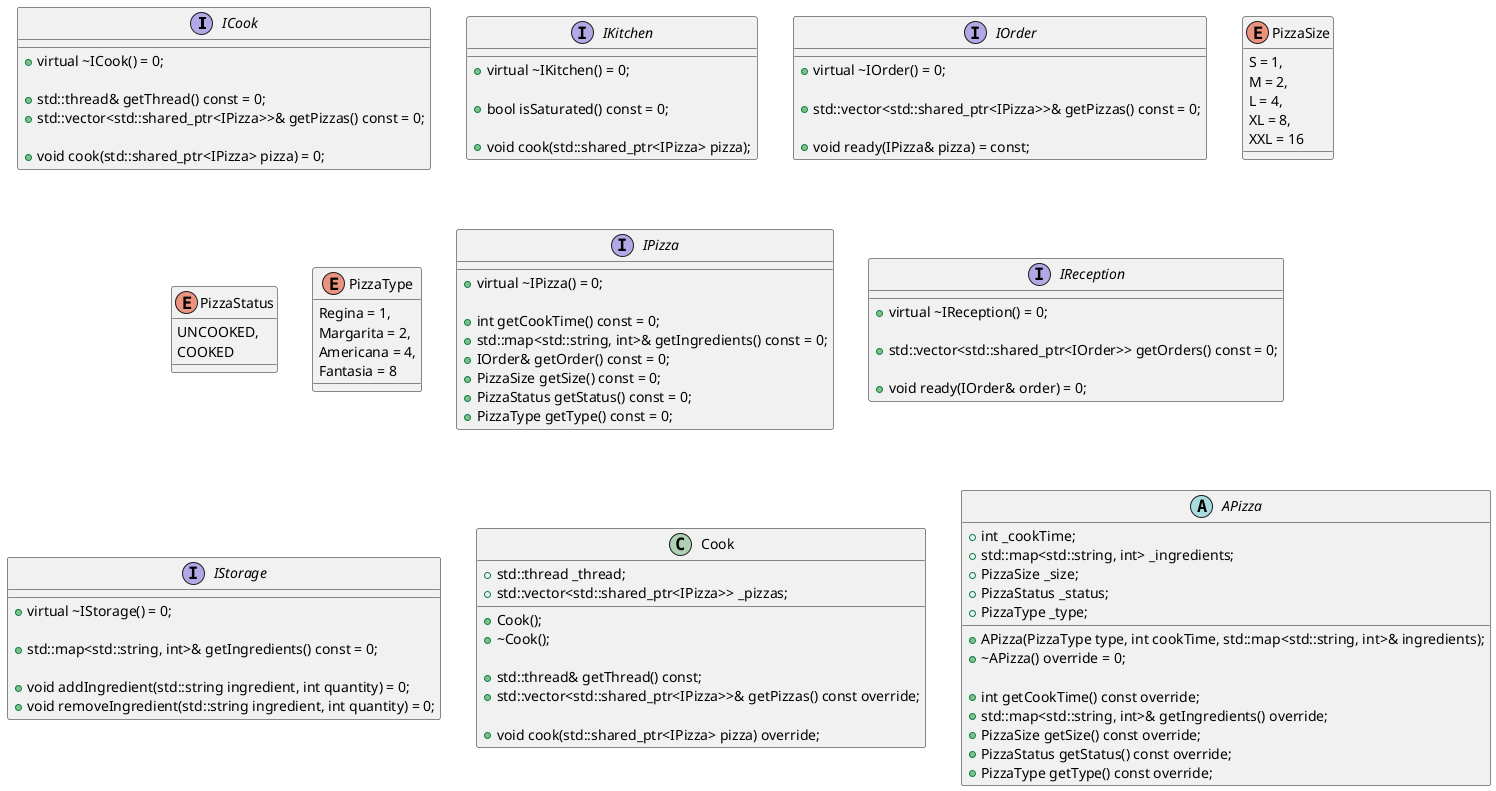 @startuml

interface ICook {
    + virtual ~ICook() = 0;

    + std::thread& getThread() const = 0;
    + std::vector<std::shared_ptr<IPizza>>& getPizzas() const = 0;

    + void cook(std::shared_ptr<IPizza> pizza) = 0;
}

interface IKitchen {
    + virtual ~IKitchen() = 0;

    + bool isSaturated() const = 0;

    + void cook(std::shared_ptr<IPizza> pizza);
}

interface IOrder {
    + virtual ~IOrder() = 0;

    + std::vector<std::shared_ptr<IPizza>>& getPizzas() const = 0;

    + void ready(IPizza& pizza) = const;
}

enum PizzaSize {
    S = 1,
    M = 2,
    L = 4,
    XL = 8,
    XXL = 16
}

enum PizzaStatus {
    UNCOOKED,
    COOKED
}

enum PizzaType {
    Regina = 1,
    Margarita = 2,
    Americana = 4,
    Fantasia = 8
}

interface IPizza {
    + virtual ~IPizza() = 0;

    + int getCookTime() const = 0;
    + std::map<std::string, int>& getIngredients() const = 0;
    + IOrder& getOrder() const = 0;
    + PizzaSize getSize() const = 0;
    + PizzaStatus getStatus() const = 0;
    + PizzaType getType() const = 0;
}

interface IReception {
    + virtual ~IReception() = 0;

    + std::vector<std::shared_ptr<IOrder>> getOrders() const = 0;

    + void ready(IOrder& order) = 0;
}

interface IStorage {
    + virtual ~IStorage() = 0;

    + std::map<std::string, int>& getIngredients() const = 0;

    + void addIngredient(std::string ingredient, int quantity) = 0;
    + void removeIngredient(std::string ingredient, int quantity) = 0;
}

class Cook {
    + std::thread _thread;
    + std::vector<std::shared_ptr<IPizza>> _pizzas;

    + Cook();
    + ~Cook();

    + std::thread& getThread() const;
    + std::vector<std::shared_ptr<IPizza>>& getPizzas() const override;

    + void cook(std::shared_ptr<IPizza> pizza) override;
}

abstract APizza {
    + int _cookTime;
    + std::map<std::string, int> _ingredients;
    + PizzaSize _size;
    + PizzaStatus _status;
    + PizzaType _type;

    + APizza(PizzaType type, int cookTime, std::map<std::string, int>& ingredients);
    + ~APizza() override = 0;

    + int getCookTime() const override;
    + std::map<std::string, int>& getIngredients() override;
    + PizzaSize getSize() const override;
    + PizzaStatus getStatus() const override;
    + PizzaType getType() const override;
}

@enduml